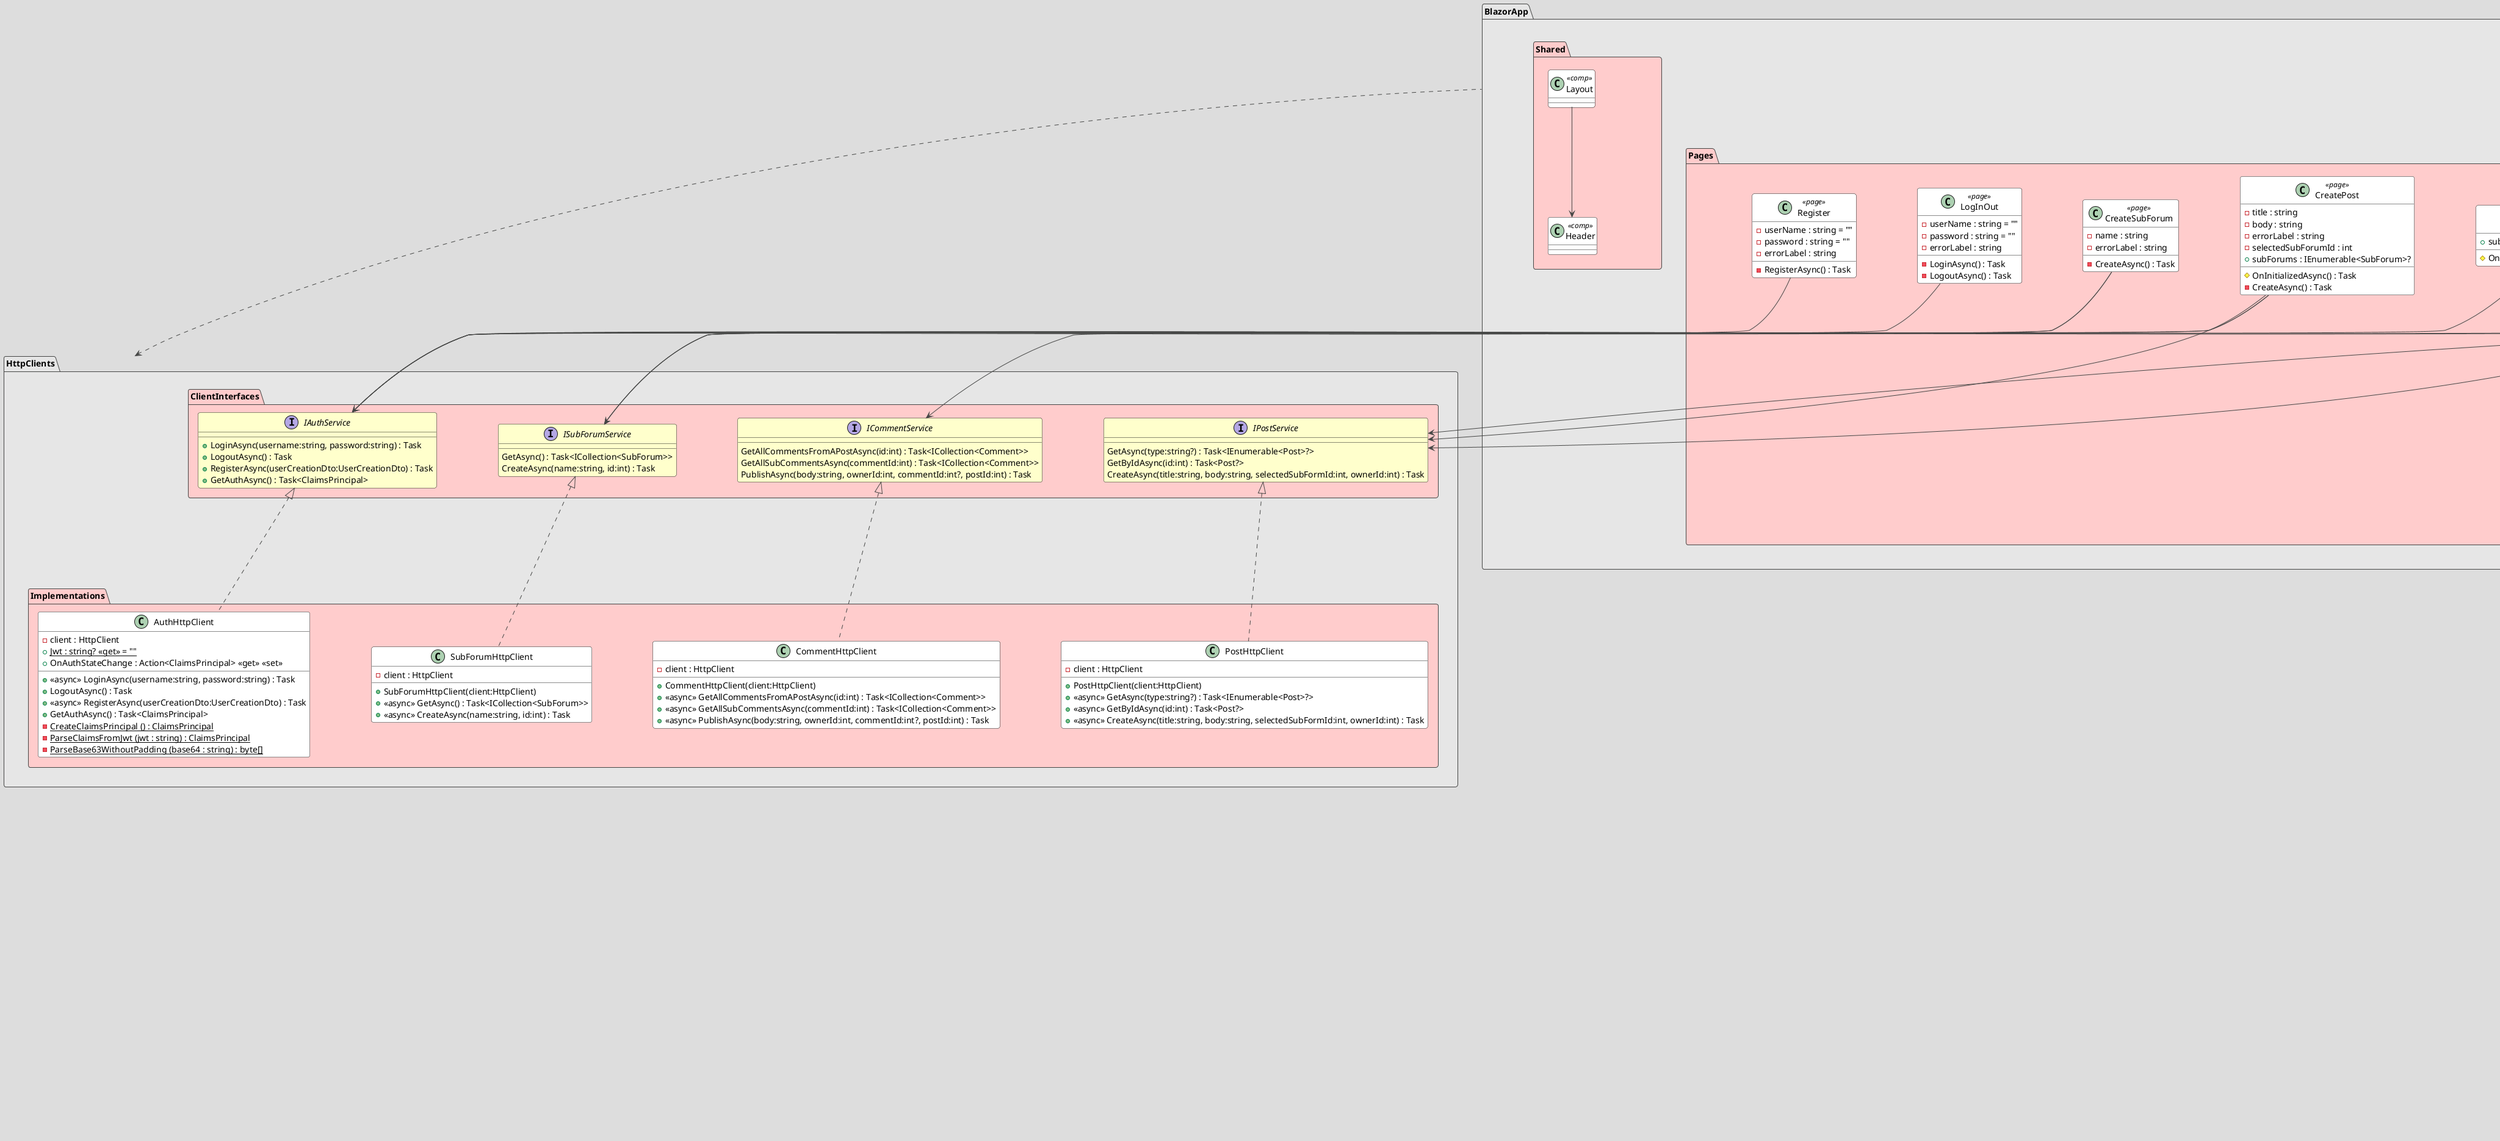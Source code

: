 ﻿@startuml
!theme toy

skinparam ranksep 100
skinparam nodesep 100
skinparam groupInheritance 2
top to bottom direction

package Domain #E6E6E6 {
    package DTOs #FFCCCC {
        class CommentCreationDto #FFFFFF {
            + CommentCreationDto(ownerId:int, postId:int, body:string, commentParentId:int?)
            + OwnerId : int <<get>>
            + PostId : int <<get>>
            + Body : string <<get>>
            + CommentParentId : int? <<get>>
        }
        class CommentUpdateDto #FFFFFF {
            + CommentUpdateDto(ownerId:int?, postId:int?, body:string?, id:int, commentParentId:int?)
            + OwnerId : int? <<get>>
            + PostId : int? <<get>>
            + Body : string? <<get>>
            + Id : int <<get>>
            + CommentParentId : int? <<get>>
        }
        class PostCreationDto #FFFFFF {
            + PostCreationDto(title:string, body:string, belongsToId:int, ownerId:int)
            + Title : string <<get>>
            + Body : string <<get>>
            + BelongsToId : int <<get>>
            + OwnerId : int <<get>>
        }
        class PostUpdateDto #FFFFFF {
            + PostUpdateDto(belongsToId:int?, ownerId:int?, id:int, title:string?, body:string?)
            + BelongsToId : int? <<get>>
            + OwnerId : int? <<get>>
            + Id : int <<get>>
            + Title : string? <<get>>
            + Body : string? <<get>>
        }
        class SubForumCreationDto #FFFFFF {
            + SubForumCreationDto(type:string, creatorId:int)
            + Type : string <<get>> <<set>>
            + CreatorId : int <<get>> <<set>>
        }
        class SubForumUpdateDto #FFFFFF {
            + SubForumUpdateDto(id:int, type:string)
            + Id : int <<get>>
            + Type : string <<get>>
        }
        class UserCreationDto #FFFFFF {
            + UserCreationDto(userName:string, password:string)
            + UserName : string <<get>>
            + Password : string <<get>>
        }
        class UserLoginDto #FFFFFF {
            + Username : string <<get>> <<init>>
            + Password : string <<get>> <<init>>
        }
        class UserUpdateDto #FFFFFF {
            + UserUpdateDto(username:string?, password:string?, id:int)
            + Username : string? <<get>>
            + Password : string? <<get>>
            + Id : int <<get>>
        }
    }
    
    class User #FFFFFF {
        + Id : int <<get>> <<set>>
        + UserName : string <<get>> <<set>>
        + Password : string <<get>> <<set>>
        
        + User(userName:string, password:string)
        - User(id:int, userName:string, password:string)       
    }
    
     class SubForum #FFFFFF {
        + Id : int <<get>> <<set>>
        + Type : string <<get>> <<set>>
        
        + SubForum(createdBy:User, type:string)       
        - SubForum(id:int, type:string)       
     }
      
     class Post #FFFFFF {
         + Id : int <<get>> <<set>>
         + Title : string <<get>> <<set>>
         + Body: string <<get>> <<set>>
         
         + Post(owner:User, belongsTo:SubForum, title:string, body:string)
         - Post(id:int, title:string, body:string)
     }
     
     class Comment #FFFFFF {
        + Id:int <<get>> <<set>>
        + Body:string <<get>> <<set>>
        
        + Comment(writtenBy:User, postedOn:Post, body:string, parentComment:Comment?)
        - Comment(id:int, body:string)
     }
        
    SubForum --> "+ CreatedBy <<get>> <<set>>" User
    
    Post --> "+ Owner <<get>> <<set>>" User
    Post --> "+ BelongsTo <<get>> <<set>>" SubForum

    Comment --> "+ WrittenBy <<get>> <<set>>" User
    Comment --> "+ PostedOn <<get>> <<set>>" Post
    Comment --> "+ ParentComment <<get>> <<set>>" Comment
      

}

package Application #E6E6E6 {
    package LogicInterfaces #FFCCCC {
        class CommentLogic #FFFFFF {
            + CommentLogic(commentDao:ICommentDao, userDao:IUserDao, postDao:IPostDao)
            + <<async>> CreateAsync(creationDto:CommentCreationDto) : Task<Comment>
            + <<async>> GetAsync(postId:int?) : Task<IEnumerable<Comment>>
            + <<async>> GetByIdAsync(id:int) : Task<Comment?>
            + <<async>> UpdateAsync(commentUpdateDto:CommentUpdateDto) : Task
            + <<async>> DeleteAsync(id:int) : Task
            + <<async>> GetSubCommentsAsync(id:int) : Task<IEnumerable<Comment>>
        }
        class PostLogic #FFFFFF {
            + PostLogic(postDao:IPostDao, subForumDao:ISubForumDao, userDao:IUserDao)
            + <<async>> CreateAsync(postCreationDto:PostCreationDto) : Task<Post>
            + <<async>> GetAsync(subForm:string?) : Task<IEnumerable<Post>>
            + <<async>> GetByIdAsync(id:int) : Task<Post?>
            + <<async>> UpdateAsync(postUpdateDto:PostUpdateDto) : Task
            + <<async>> DeleteAsync(id:int) : Task
        }
        class SubForumLogic #FFFFFF {
            + SubForumLogic(subForumDao:ISubForumDao, userDao:IUserDao)
            + <<async>> CreateAsync(subForumCreationDto:SubForumCreationDto) : Task<SubForum>
            + <<async>>  
            + <<async>> DeleteAsync(id:int) : Task
            + <<async>> UpdateAsync(subForumUpdateDto:SubForumUpdateDto) : Task
        }
        class UserLogic #FFFFFF {
            + UserLogic(userDao:IUserDao)
            + <<async>> GetAsync() : Task<IEnumerable<User>>
            + <<async>> CreateAsync(userCreationDto:UserCreationDto) : Task<User>
            + <<async>> DeleteAsync(id:int) : Task
            + <<async>> UpdateAsync(updateDto:UserUpdateDto) : Task
            + <<async>> ValidateUser(userLoginDto:UserLoginDto) : Task<User>
        }
    }
    
    package Logic #FFCCCC {
        interface ICommentLogic #FFFFCC {
            CreateAsync(creationDto:CommentCreationDto) : Task<Comment>
            GetAsync(postId:int?) : Task<IEnumerable<Comment>>
            GetByIdAsync(id:int) : Task<Comment?>
            UpdateAsync(commentUpdateDto:CommentUpdateDto) : Task
            DeleteAsync(id:int) : Task
            GetSubCommentsAsync(id:int) : Task<IEnumerable<Comment>>
        }
        interface IPostLogic #FFFFCC {
            CreateAsync(postCreationDto:PostCreationDto) : Task<Post>
            GetAsync(subForm:string?) : Task<IEnumerable<Post>>
            GetByIdAsync(id:int) : Task<Post?>
            UpdateAsync(postUpdateDto:PostUpdateDto) : Task
            DeleteAsync(id:int) : Task
        }
        interface ISubForumLogic #FFFFCC {
            CreateAsync(subForumCreationDto:SubForumCreationDto) : Task<SubForum>
            GetAsync() : Task<IEnumerable<SubForum>>
            DeleteAsync(id:int) : Task
            UpdateAsync(subForumUpdateDto:SubForumUpdateDto) : Task
        }
        interface IUserLogic #FFFFCC {
            GetAsync() : Task<IEnumerable<User>>
            CreateAsync(userCreationDto:UserCreationDto) : Task<User>
            DeleteAsync(id:int) : Task
            UpdateAsync(updateDto:UserUpdateDto) : Task
            ValidateUser(userLoginDto:UserLoginDto) : Task<User>
        }
    }
    
    ICommentLogic <|.. CommentLogic
    IPostLogic <|.. PostLogic
    ISubForumLogic <|.. SubForumLogic
    IUserLogic <|.. UserLogic
}


package DaoInterfaces #FFCCCC {
        interface ICommentDao #FFFFCC {
            CreateAsync(comment:Comment) : Task<Comment>
            GetAsync(postId:int?) : Task<IEnumerable<Comment>>
            GetByIdAsync(id:int) : Task<Comment?>
            UpdateAsync(updated:Comment) : Task
            DeleteAsync(id:int) : Task
            GetSubCommentsAsync(id:int) : Task<IEnumerable<Comment>>
        }
        interface IPostDao #FFFFCC {
            CreateAsync(post:Post) : Task<Post>
            GetAsync(subForm:string?) : Task<IEnumerable<Post>>
            GetByIdAsync(id:int) : Task<Post?>
            DeleteAsync(id:int) : Task
            UpdateAsync(updated:Post) : Task
        }
        interface ISubForumDao #FFFFCC {
            CreateAsync(subForum:SubForum) : Task<SubForum>
            GetAsync() : Task<IEnumerable<SubForum>>
            DeleteAsync(id:int) : Task
            GetByTypeAsync(type:string) : Task<SubForum?>
            GetByIdAsync(belongsToId:int) : Task<SubForum?>
            UpdateAsync(updated:SubForum) : Task
        }
        interface IUserDao #FFFFCC {
            CreateAsync(userCreationDto:UserCreationDto) : Task<User>
            GetAsync() : Task<IEnumerable<User>>
            GetByIdAsync(id:int) : Task<User?>
            DeleteAsync(id:int) : Task
            UpdateAsync(updated:User) : Task
            GetByUsernameAsync(Username:string) : Task<User?>
        }
    }

package EfcDataAccess #E6E6E6 {
    package DAOs #FFCCCC {
        class CommentEfcDao #FFFFFF {
            + CommentEfcDao(context:RedditContext)
            + <<async>> CreateAsync(comment:Comment) : Task<Comment>
            + GetAsync(postId:int?) : Task<IEnumerable<Comment>>
            + GetSubCommentsAsync(id:int) : Task<IEnumerable<Comment>>
            + GetByIdAsync(id:int) : Task<Comment?>
            + UpdateAsync(updated:Comment) : Task
            + DeleteAsync(id:int) : Task
        }
        class PostEfcDao #FFFFFF {
            + PostEfcDao(context:RedditContext)
            + CreateAsync(post:Post) : Task<Post>
            + GetAsync(subForm:string?) : Task<IEnumerable<Post>>
            + GetByIdAsync(id:int) : Task<Post?>
            + DeleteAsync(id:int) : Task
            + UpdateAsync(updated:Post) : Task
        }
        class SubForumEfcDao #FFFFFF {
            + SubForumEfcDao(context:RedditContext)
            + CreateAsync(subForum:SubForum) : Task<SubForum>
            + GetAsync() : Task<IEnumerable<SubForum>>
            + DeleteAsync(id:int) : Task
            + GetByTypeAsync(type:string) : Task<SubForum?>
            + GetByIdAsync(id:int) : Task<SubForum?>
            + UpdateAsync(updated:SubForum) : Task
        }
        class UserEfcDao #FFFFFF {
            + UserEfcDao(context:RedditContext)
            + CreateAsync(userCreationDto:UserCreationDto) : Task<User>
            + GetAsync() : Task<IEnumerable<User>>
            + GetByIdAsync(id:int) : Task<User?>
            + DeleteAsync(id:int) : Task
            + UpdateAsync(updated:User) : Task
            + GetByUsernameAsync(Username:string) : Task<User?>
        }
    }
    
    class RedditContext #FFFFFF {
        + Users : DbSet<User> <<get>> <<set>>
        + SubForums : DbSet<SubForum>  <<get>> <<set>>
        + Posts : DbSet<Posts> <<get>> <<set>>
        + Comments : DbSet<Comments> <<get>> <<set>>
        
        # OnConfiguring(optionsBuilder : DbContextOptionsBuilder) : override void
        # OnModelCreating(modelBuilder : ModelBuilder) : override void
    }
    

    
    PostEfcDao --> "+ context" RedditContext
    CommentEfcDao --> "+ context" RedditContext
    SubForumEfcDao --> "+ context" RedditContext
    UserEfcDao --> "+ context" RedditContext
        
    IUserDao <|.. UserEfcDao
    ICommentDao <|.. CommentEfcDao
    IPostDao <|.. PostEfcDao
    ISubForumDao <|.. SubForumEfcDao
}

package WebAPI #E6E6E6 {
    package Controllers #FFCCCC {
        class AuthController #FFFFFF {
            - config : IConfiguration
            + AuthController(config:IConfiguration, authService:IUserLogic)
            + <<async>> Login(userLoginDto:UserLoginDto) : Task<ActionResult>
        }
        class CommentsController #FFFFFF {
            + CommentsController(commentLogic:ICommentLogic)
            + <<async>> CreateAsync(creationDto:CommentCreationDto) : Task<ActionResult<Comment>>
            + <<async>> GetAsync(postId:int?) : Task<ActionResult<IEnumerable<Comment>>>
            + <<async>> GetSubCommentsAsync(id:int) : Task<ActionResult<IEnumerable<Comment>>>
            + <<async>> GetByIdAsync(id:int) : Task<ActionResult<Comment>>
            + <<async>> UpdateAsync(commentUpdateDto:CommentUpdateDto) : Task<ActionResult>
            + <<async>> DeleteAsync(id:int) : Task<ActionResult>
        }
        class PostsController #FFFFFF {
            + PostsController(postLogic:IPostLogic)
            + <<async>> CreateAsync(postCreationDto:PostCreationDto) : Task<ActionResult<Post>>
            + <<async>> GetAsync(subForm:string?) : Task<ActionResult<IEnumerable<Post>>>
            + <<async>> GetByIdAsync(id:int) : Task<ActionResult<Post?>>
            + <<async>> PatchAsync(postUpdateDto:PostUpdateDto) : Task<ActionResult>
            + <<async>> DeleteAsync(id:int) : Task<ActionResult>
        }
        class SubFormsController #FFFFFF {
            + SubFormsController(subForumLogic:ISubForumLogic)
            + <<async>> CreateAsync(subForumCreationDto:SubForumCreationDto) : Task<ActionResult<SubForum>>
            + <<async>> GetAsync() : Task<ActionResult<IEnumerable<SubForum>>>
            + <<async>> UpdateAsync(subForumUpdateDto:SubForumUpdateDto) : Task<ActionResult>
            + <<async>> DeleteAsync(id:int) : Task<ActionResult>
        }
        class TestController #FFFFFF {
            + GetAsAuthorized() : ActionResult
        }
        class UsersController #FFFFFF {
            + UsersController(userLogic:IUserLogic)
            + <<async>> CreateAsync(userCreationDto:UserCreationDto) : Task<ActionResult<User>>
            + <<async>> GetAsync() : Task<ActionResult<IEnumerable<User>>>
            + <<async>> UpdateAsync(updateDto:UserUpdateDto) : Task<ActionResult>
            + <<async>> DeleteAsync(id:int) : Task<ActionResult>
        }
        
         interface ControllerBase #FFFFCC {}
        
        ControllerBase <|-- UsersController
        ControllerBase <|-- SubFormsController
        ControllerBase <|-- TestController
        ControllerBase <|-- PostsController
        ControllerBase <|-- CommentsController
        ControllerBase <|-- AuthController
        
       
        
        UsersController --> "- userLogic" IUserLogic
        SubFormsController --> "- subForumLogic" ISubForumLogic
        PostsController --> "- postLogic" IPostLogic
        CommentsController --> "- commentLogic" ICommentLogic
        AuthController --> "- authService" IUserLogic
    }
}

package BlazorApp #E6E6E6 {

    package Shared #FFCCCC {
        class Header <<comp>> #FFFFFF {
        
        }
        
        class Layout <<comp>> #FFFFFF {
                
        }
    }
    
    package Pages #FFCCCC {
        package UIComponents #CCFFFF  {
            class PostCard <<comp>> #FFFFFF  {
                + Post : Post { get; set; }
            }
            
            class SingleComment <<comp>> #FFFFFF {
                    + Comment : Comment { get; set; }          
                    public PostId : int { get; set; }  
                    - subComments : ICollection<Comment>
                    - commentInput : bool = false
                    - commentInputText : string = ""
                    
                    - PublishAsync() : void
                    - LoadAsync() : Task
                    # OnInitializedAsync() : Task
            }          
        }
        
        class CreatePost <<page>> #FFFFFF {
           - title : string
           - body : string
           - errorLabel : string
            - selectedSubForumId : int
            + subForums : IEnumerable<SubForum>?
                    
            # OnInitializedAsync() : Task
            - CreateAsync() : Task
        }
        
        class CreateSubForum <<page>> #FFFFFF {
             - name : string
             - errorLabel : string
             
             - CreateAsync() : Task
        }
        
        class Index <<page>> #FFFFFF {
            + subForum : IEnumerable<SubForum>?
            # OnInitializedAsync() : Task
        }
        
        class LogInOut <<page>> #FFFFFF {
            - userName : string = ""
            - password : string = ""
            - errorLabel : string
            
            - LoginAsync() : Task
            - LogoutAsync() : Task
        }
        
        class Register <<page>> #FFFFFF {
             - userName : string = ""
             - password : string = ""
             - errorLabel : string
             
             - RegisterAsync() : Task
        }
        
        class SubForumView <<page>> #FFFFFF {
            + Type : string? { get; set; }
            - posts : IEnumerable<Post>?
            # OnInitializedAsync() : Task
        }
        
        class ViewSinglePost <<page>> #FFFFFF {
            + Id : int { get; set; }
            -  post : Post?
            - comments : ICollection<Comment>
            - commentInputText : string  = ""
            
            - PublishAsync() : Task
            # OnInitializedAsync() : Task
        }
    }
}

package HttpClients #E6E6E6 {

    package ClientInterfaces #FFCCCC {
        interface IAuthService #FFFFCC {
            + LoginAsync(username:string, password:string) : Task
            + LogoutAsync() : Task
            + RegisterAsync(userCreationDto:UserCreationDto) : Task
            + GetAuthAsync() : Task<ClaimsPrincipal>
        }
        
        interface ICommentService #FFFFCC {
            GetAllCommentsFromAPostAsync(id:int) : Task<ICollection<Comment>>
            GetAllSubCommentsAsync(commentId:int) : Task<ICollection<Comment>>
            PublishAsync(body:string, ownerId:int, commentId:int?, postId:int) : Task
        }
        interface IPostService #FFFFCC {
            GetAsync(type:string?) : Task<IEnumerable<Post>?>
            GetByIdAsync(id:int) : Task<Post?>
            CreateAsync(title:string, body:string, selectedSubFormId:int, ownerId:int) : Task
        }
        interface ISubForumService #FFFFCC {
            GetAsync() : Task<ICollection<SubForum>>
            CreateAsync(name:string, id:int) : Task
        }
    }
    
    package Implementations #FFCCCC {
        class AuthHttpClient #FFFFFF {
            - client : HttpClient
            + {static} Jwt : string? <<get>> = ""
            + OnAuthStateChange : Action<ClaimsPrincipal> <<get>> <<set>>
            + <<async>> LoginAsync(username:string, password:string) : Task
            + LogoutAsync() : Task
            + <<async>> RegisterAsync(userCreationDto:UserCreationDto) : Task
            + GetAuthAsync() : Task<ClaimsPrincipal>
            - {static} CreateClaimsPrincipal () : ClaimsPrincipal
            - {static} ParseClaimsFromJwt (jwt : string) : ClaimsPrincipal
            - {static} ParseBase63WithoutPadding (base64 : string) : byte[]
        }
        
        class CommentHttpClient #FFFFFF {
            - client : HttpClient
            + CommentHttpClient(client:HttpClient)
            + <<async>> GetAllCommentsFromAPostAsync(id:int) : Task<ICollection<Comment>>
            + <<async>> GetAllSubCommentsAsync(commentId:int) : Task<ICollection<Comment>>
            + <<async>> PublishAsync(body:string, ownerId:int, commentId:int?, postId:int) : Task
        }
        class PostHttpClient #FFFFFF {
            - client : HttpClient
            + PostHttpClient(client:HttpClient)
            + <<async>> GetAsync(type:string?) : Task<IEnumerable<Post>?>
            + <<async>> GetByIdAsync(id:int) : Task<Post?>
            + <<async>> CreateAsync(title:string, body:string, selectedSubFormId:int, ownerId:int) : Task
        }
        class SubForumHttpClient #FFFFFF {
            - client : HttpClient
            + SubForumHttpClient(client:HttpClient)
            + <<async>> GetAsync() : Task<ICollection<SubForum>>
            + <<async>> CreateAsync(name:string, id:int) : Task
        }
    }

}

ICommentService <|.. CommentHttpClient
IPostService <|.. PostHttpClient
ISubForumService <|.. SubForumHttpClient
IAuthService <|.. AuthHttpClient

BlazorApp .left.> HttpClients

Layout --> Header
CreatePost -down-> IAuthService
CreatePost -down-> ISubForumService
CreatePost -down-> IPostService

CreateSubForum -down-> ISubForumService
CreateSubForum -down-> IAuthService

Index -down-> ISubForumService

LogInOut -down-> IAuthService

Register -down-> IAuthService

SubForumView -down-> IPostService
SubForumView --> PostCard

ViewSinglePost -down-> IPostService
ViewSinglePost -down-> ICommentService
ViewSinglePost -down-> IAuthService
ViewSinglePost -down-> SingleComment

BlazorApp .down.> Domain


Application .up.> Domain
FileDataAccess .down.> Application
WebAPI .down.> Application

Application +-down-> DaoInterfaces

Shared -[hidden]- Pages

@enduml
